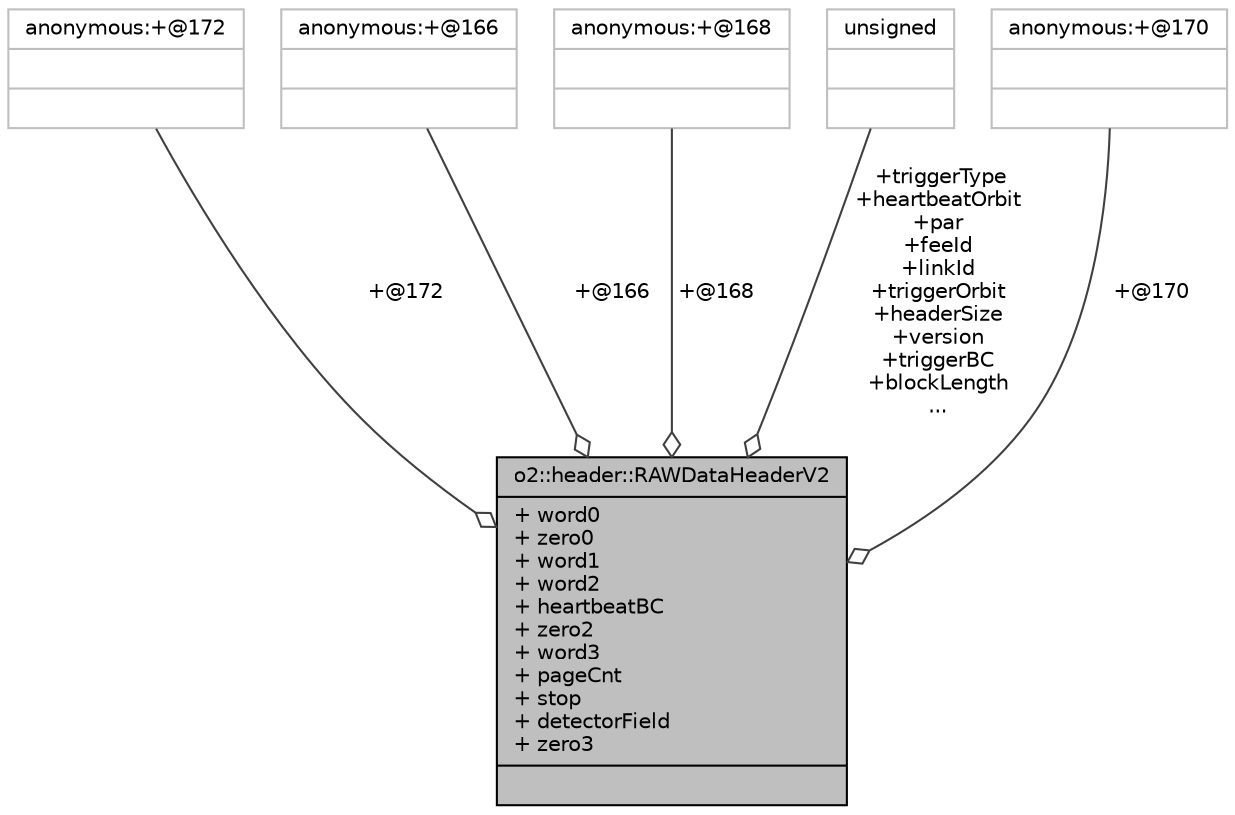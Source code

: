 digraph "o2::header::RAWDataHeaderV2"
{
 // INTERACTIVE_SVG=YES
  bgcolor="transparent";
  edge [fontname="Helvetica",fontsize="10",labelfontname="Helvetica",labelfontsize="10"];
  node [fontname="Helvetica",fontsize="10",shape=record];
  Node1 [label="{o2::header::RAWDataHeaderV2\n|+ word0\l+ zero0\l+ word1\l+ word2\l+ heartbeatBC\l+ zero2\l+ word3\l+ pageCnt\l+ stop\l+ detectorField\l+ zero3\l|}",height=0.2,width=0.4,color="black", fillcolor="grey75", style="filled", fontcolor="black"];
  Node2 -> Node1 [color="grey25",fontsize="10",style="solid",label=" +@172" ,arrowhead="odiamond",fontname="Helvetica"];
  Node2 [label="{anonymous:+@172\n||}",height=0.2,width=0.4,color="grey75"];
  Node3 -> Node1 [color="grey25",fontsize="10",style="solid",label=" +@166" ,arrowhead="odiamond",fontname="Helvetica"];
  Node3 [label="{anonymous:+@166\n||}",height=0.2,width=0.4,color="grey75"];
  Node4 -> Node1 [color="grey25",fontsize="10",style="solid",label=" +@168" ,arrowhead="odiamond",fontname="Helvetica"];
  Node4 [label="{anonymous:+@168\n||}",height=0.2,width=0.4,color="grey75"];
  Node5 -> Node1 [color="grey25",fontsize="10",style="solid",label=" +triggerType\n+heartbeatOrbit\n+par\n+feeId\n+linkId\n+triggerOrbit\n+headerSize\n+version\n+triggerBC\n+blockLength\n..." ,arrowhead="odiamond",fontname="Helvetica"];
  Node5 [label="{unsigned\n||}",height=0.2,width=0.4,color="grey75"];
  Node6 -> Node1 [color="grey25",fontsize="10",style="solid",label=" +@170" ,arrowhead="odiamond",fontname="Helvetica"];
  Node6 [label="{anonymous:+@170\n||}",height=0.2,width=0.4,color="grey75"];
}
